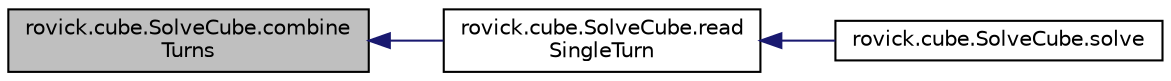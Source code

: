 digraph "rovick.cube.SolveCube.combineTurns"
{
  edge [fontname="Helvetica",fontsize="10",labelfontname="Helvetica",labelfontsize="10"];
  node [fontname="Helvetica",fontsize="10",shape=record];
  rankdir="LR";
  Node13 [label="rovick.cube.SolveCube.combine\lTurns",height=0.2,width=0.4,color="black", fillcolor="grey75", style="filled", fontcolor="black"];
  Node13 -> Node14 [dir="back",color="midnightblue",fontsize="10",style="solid",fontname="Helvetica"];
  Node14 [label="rovick.cube.SolveCube.read\lSingleTurn",height=0.2,width=0.4,color="black", fillcolor="white", style="filled",URL="$classrovick_1_1cube_1_1_solve_cube.html#acc425e7a5f1d08ba57a49462d87afc49"];
  Node14 -> Node15 [dir="back",color="midnightblue",fontsize="10",style="solid",fontname="Helvetica"];
  Node15 [label="rovick.cube.SolveCube.solve",height=0.2,width=0.4,color="black", fillcolor="white", style="filled",URL="$classrovick_1_1cube_1_1_solve_cube.html#a064c66b25d046344b959c9a02caaa6bb"];
}
